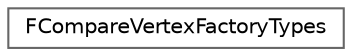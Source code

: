 digraph "Graphical Class Hierarchy"
{
 // INTERACTIVE_SVG=YES
 // LATEX_PDF_SIZE
  bgcolor="transparent";
  edge [fontname=Helvetica,fontsize=10,labelfontname=Helvetica,labelfontsize=10];
  node [fontname=Helvetica,fontsize=10,shape=box,height=0.2,width=0.4];
  rankdir="LR";
  Node0 [id="Node000000",label="FCompareVertexFactoryTypes",height=0.2,width=0.4,color="grey40", fillcolor="white", style="filled",URL="$d9/d9a/classFCompareVertexFactoryTypes.html",tooltip="Used to compare two Vertex Factory types by name."];
}
